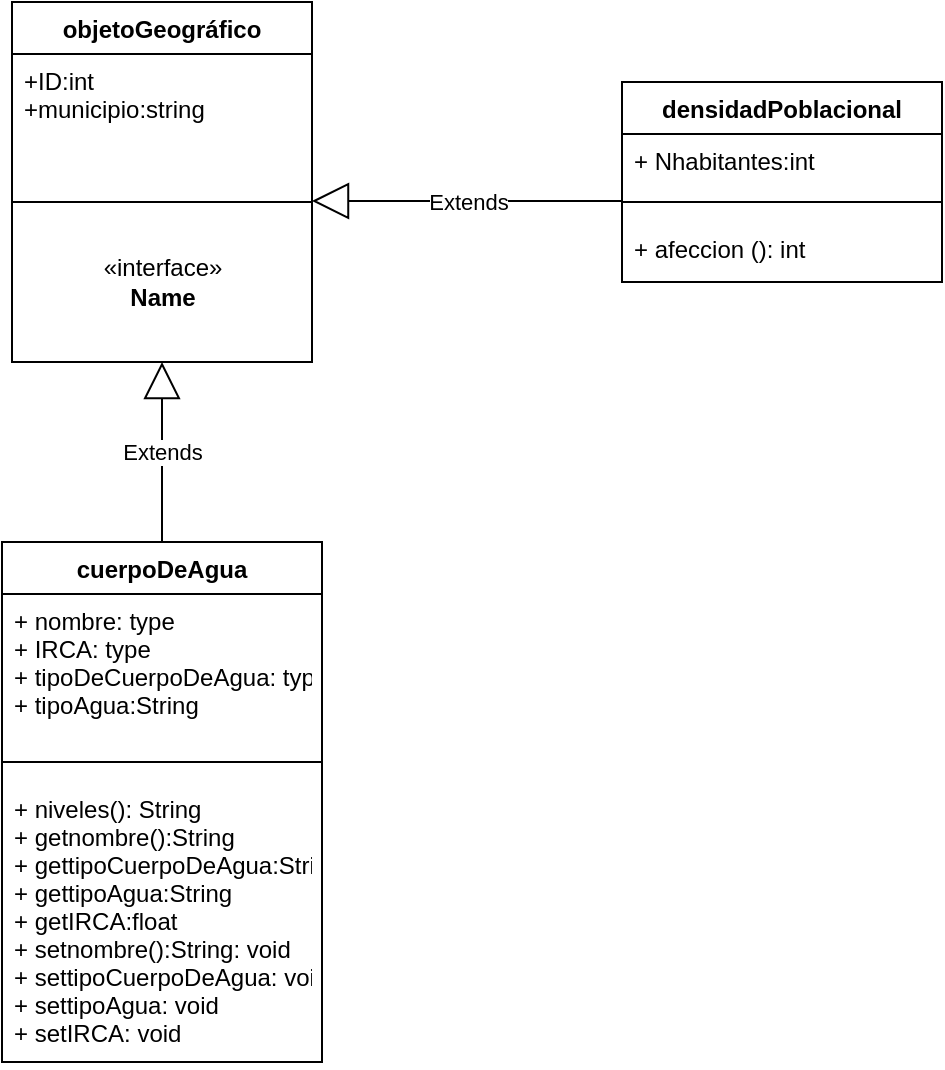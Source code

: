<mxfile version="20.2.5" type="github">
  <diagram id="VJnXxXQiTpYP_bpo054l" name="Page-1">
    <mxGraphModel dx="1148" dy="676" grid="1" gridSize="10" guides="1" tooltips="1" connect="1" arrows="1" fold="1" page="1" pageScale="1" pageWidth="850" pageHeight="1100" math="0" shadow="0">
      <root>
        <mxCell id="0" />
        <mxCell id="1" parent="0" />
        <mxCell id="bDKs04fN_YBLQlZzfWPG-7" value="objetoGeográfico" style="swimlane;fontStyle=1;align=center;verticalAlign=top;childLayout=stackLayout;horizontal=1;startSize=26;horizontalStack=0;resizeParent=1;resizeParentMax=0;resizeLast=0;collapsible=1;marginBottom=0;" vertex="1" parent="1">
          <mxGeometry x="255" y="220" width="150" height="180" as="geometry" />
        </mxCell>
        <mxCell id="bDKs04fN_YBLQlZzfWPG-8" value="+ID:int&#xa;+municipio:string&#xa;" style="text;strokeColor=none;fillColor=none;align=left;verticalAlign=top;spacingLeft=4;spacingRight=4;overflow=hidden;rotatable=0;points=[[0,0.5],[1,0.5]];portConstraint=eastwest;" vertex="1" parent="bDKs04fN_YBLQlZzfWPG-7">
          <mxGeometry y="26" width="150" height="74" as="geometry" />
        </mxCell>
        <mxCell id="bDKs04fN_YBLQlZzfWPG-23" value="&amp;laquo;interface&amp;raquo;&lt;br&gt;&lt;b&gt;Name&lt;/b&gt;" style="html=1;" vertex="1" parent="bDKs04fN_YBLQlZzfWPG-7">
          <mxGeometry y="100" width="150" height="80" as="geometry" />
        </mxCell>
        <mxCell id="bDKs04fN_YBLQlZzfWPG-13" value="cuerpoDeAgua" style="swimlane;fontStyle=1;align=center;verticalAlign=top;childLayout=stackLayout;horizontal=1;startSize=26;horizontalStack=0;resizeParent=1;resizeParentMax=0;resizeLast=0;collapsible=1;marginBottom=0;" vertex="1" parent="1">
          <mxGeometry x="250" y="490" width="160" height="260" as="geometry" />
        </mxCell>
        <mxCell id="bDKs04fN_YBLQlZzfWPG-14" value="+ nombre: type&#xa;+ IRCA: type&#xa;+ tipoDeCuerpoDeAgua: type&#xa;+ tipoAgua:String" style="text;strokeColor=none;fillColor=none;align=left;verticalAlign=top;spacingLeft=4;spacingRight=4;overflow=hidden;rotatable=0;points=[[0,0.5],[1,0.5]];portConstraint=eastwest;" vertex="1" parent="bDKs04fN_YBLQlZzfWPG-13">
          <mxGeometry y="26" width="160" height="74" as="geometry" />
        </mxCell>
        <mxCell id="bDKs04fN_YBLQlZzfWPG-15" value="" style="line;strokeWidth=1;fillColor=none;align=left;verticalAlign=middle;spacingTop=-1;spacingLeft=3;spacingRight=3;rotatable=0;labelPosition=right;points=[];portConstraint=eastwest;" vertex="1" parent="bDKs04fN_YBLQlZzfWPG-13">
          <mxGeometry y="100" width="160" height="20" as="geometry" />
        </mxCell>
        <mxCell id="bDKs04fN_YBLQlZzfWPG-16" value="+ niveles(): String&#xa;+ getnombre():String&#xa;+ gettipoCuerpoDeAgua:String&#xa;+ gettipoAgua:String&#xa;+ getIRCA:float&#xa;+ setnombre():String: void&#xa;+ settipoCuerpoDeAgua: void&#xa;+ settipoAgua: void&#xa;+ setIRCA: void" style="text;strokeColor=none;fillColor=none;align=left;verticalAlign=top;spacingLeft=4;spacingRight=4;overflow=hidden;rotatable=0;points=[[0,0.5],[1,0.5]];portConstraint=eastwest;" vertex="1" parent="bDKs04fN_YBLQlZzfWPG-13">
          <mxGeometry y="120" width="160" height="140" as="geometry" />
        </mxCell>
        <mxCell id="bDKs04fN_YBLQlZzfWPG-17" value="Extends" style="endArrow=block;endSize=16;endFill=0;html=1;rounded=0;exitX=0.5;exitY=0;exitDx=0;exitDy=0;" edge="1" parent="1" source="bDKs04fN_YBLQlZzfWPG-13">
          <mxGeometry width="160" relative="1" as="geometry">
            <mxPoint x="330" y="410" as="sourcePoint" />
            <mxPoint x="330" y="400" as="targetPoint" />
          </mxGeometry>
        </mxCell>
        <mxCell id="bDKs04fN_YBLQlZzfWPG-18" value="densidadPoblacional" style="swimlane;fontStyle=1;align=center;verticalAlign=top;childLayout=stackLayout;horizontal=1;startSize=26;horizontalStack=0;resizeParent=1;resizeParentMax=0;resizeLast=0;collapsible=1;marginBottom=0;" vertex="1" parent="1">
          <mxGeometry x="560" y="260" width="160" height="100" as="geometry" />
        </mxCell>
        <mxCell id="bDKs04fN_YBLQlZzfWPG-19" value="+ Nhabitantes:int" style="text;strokeColor=none;fillColor=none;align=left;verticalAlign=top;spacingLeft=4;spacingRight=4;overflow=hidden;rotatable=0;points=[[0,0.5],[1,0.5]];portConstraint=eastwest;" vertex="1" parent="bDKs04fN_YBLQlZzfWPG-18">
          <mxGeometry y="26" width="160" height="24" as="geometry" />
        </mxCell>
        <mxCell id="bDKs04fN_YBLQlZzfWPG-20" value="" style="line;strokeWidth=1;fillColor=none;align=left;verticalAlign=middle;spacingTop=-1;spacingLeft=3;spacingRight=3;rotatable=0;labelPosition=right;points=[];portConstraint=eastwest;" vertex="1" parent="bDKs04fN_YBLQlZzfWPG-18">
          <mxGeometry y="50" width="160" height="20" as="geometry" />
        </mxCell>
        <mxCell id="bDKs04fN_YBLQlZzfWPG-21" value="+ afeccion (): int" style="text;strokeColor=none;fillColor=none;align=left;verticalAlign=top;spacingLeft=4;spacingRight=4;overflow=hidden;rotatable=0;points=[[0,0.5],[1,0.5]];portConstraint=eastwest;" vertex="1" parent="bDKs04fN_YBLQlZzfWPG-18">
          <mxGeometry y="70" width="160" height="30" as="geometry" />
        </mxCell>
        <mxCell id="bDKs04fN_YBLQlZzfWPG-22" value="Extends" style="endArrow=block;endSize=16;endFill=0;html=1;rounded=0;" edge="1" parent="1">
          <mxGeometry width="160" relative="1" as="geometry">
            <mxPoint x="560" y="319.5" as="sourcePoint" />
            <mxPoint x="405" y="319.5" as="targetPoint" />
          </mxGeometry>
        </mxCell>
      </root>
    </mxGraphModel>
  </diagram>
</mxfile>
